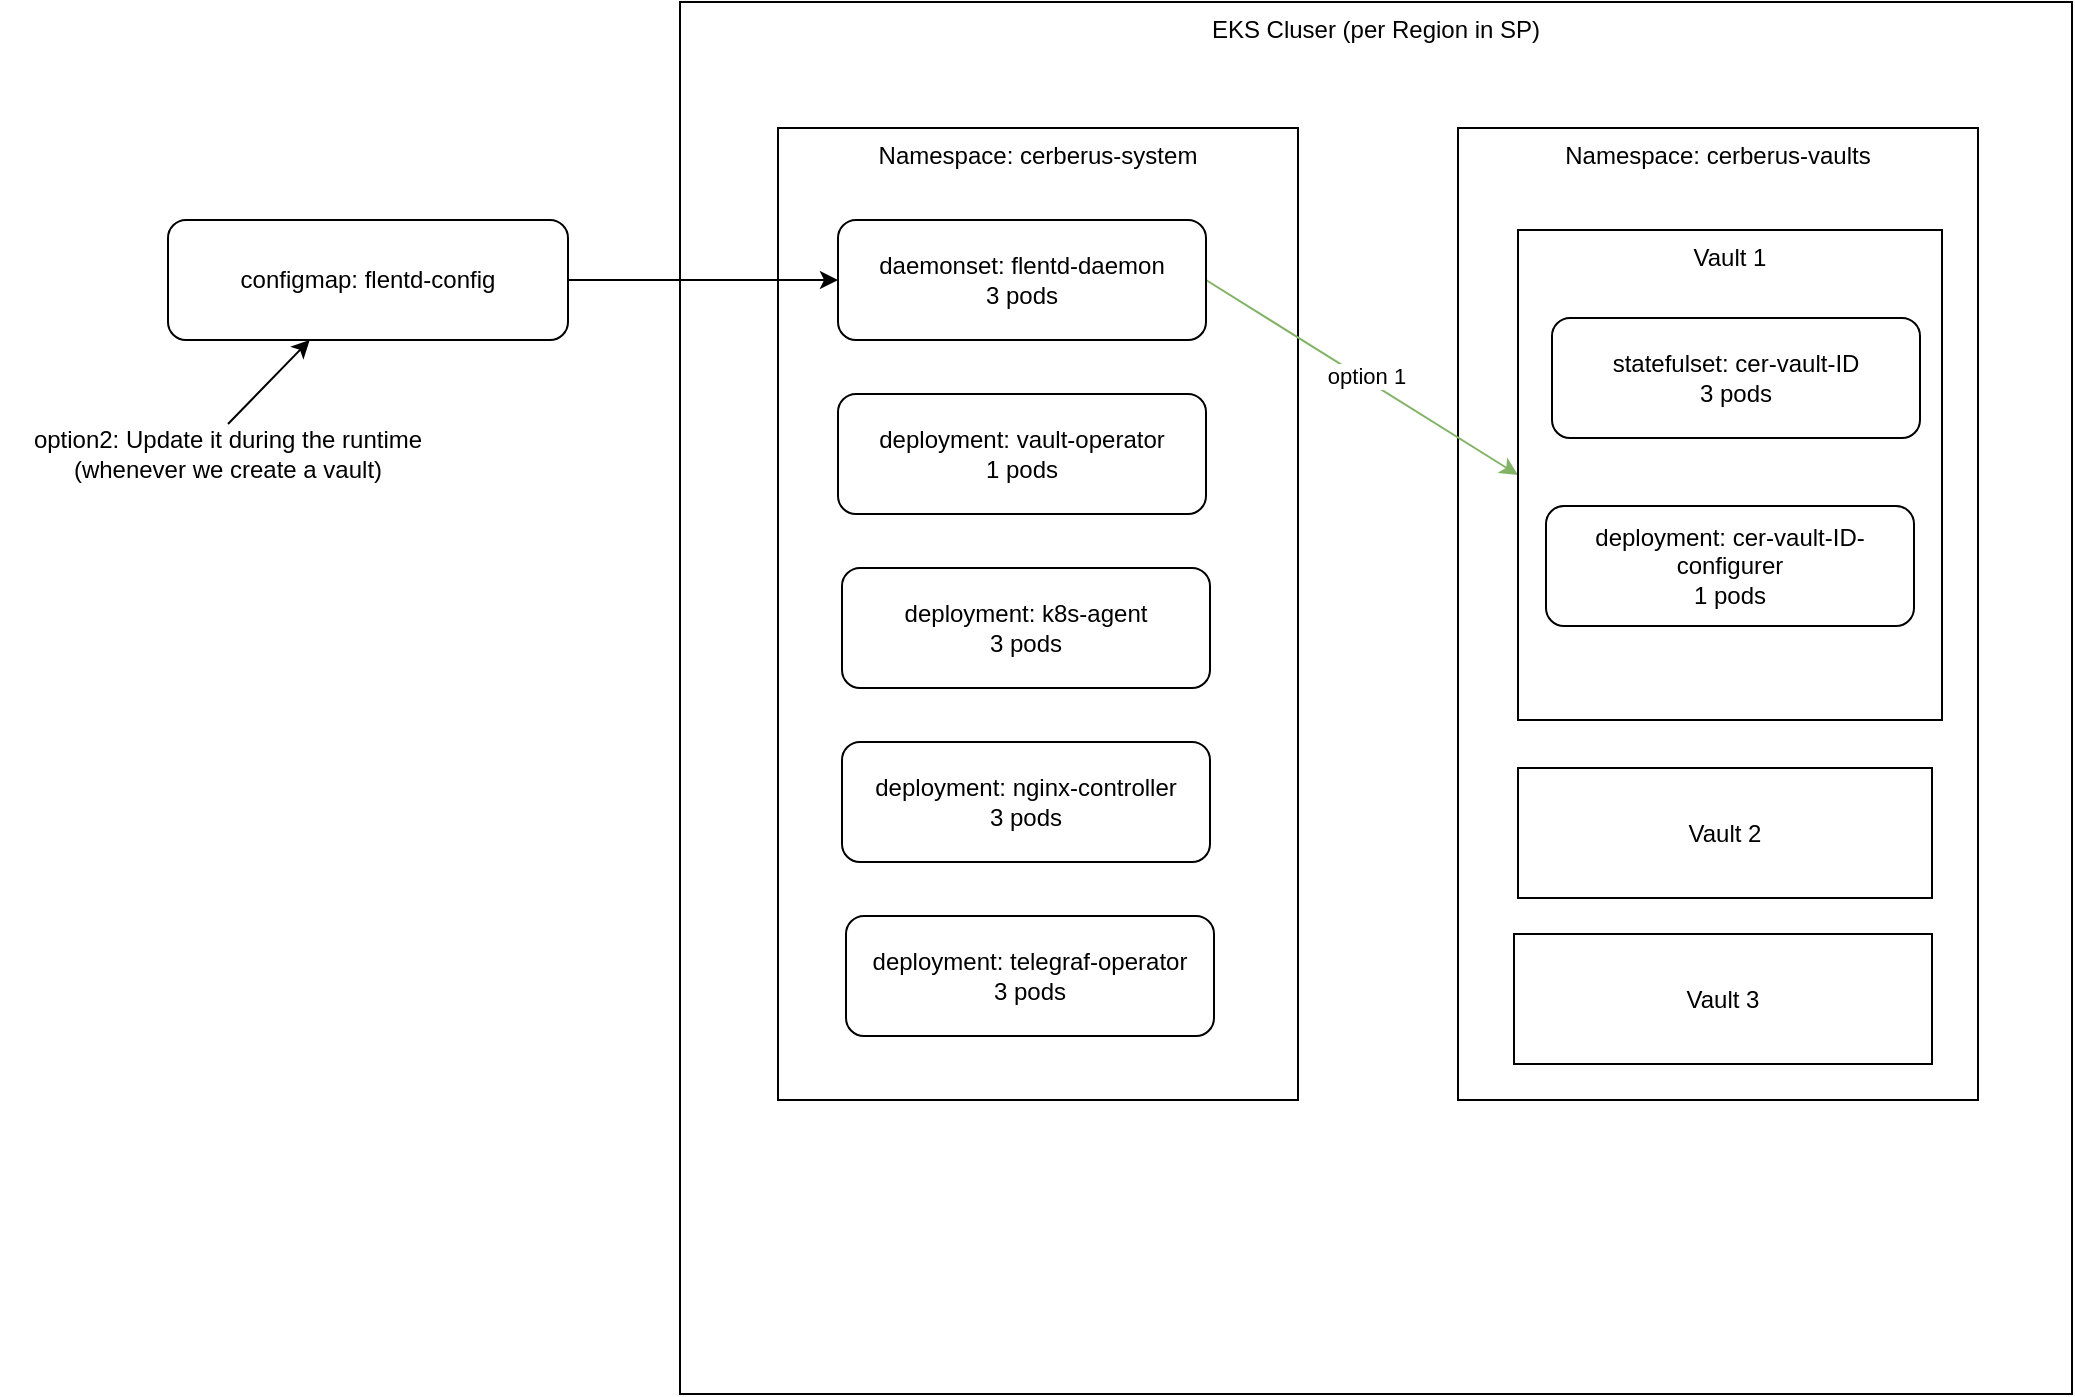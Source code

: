 <mxfile version="21.7.5" type="github">
  <diagram name="Page-1" id="stjTFsO357A2wULYCFwq">
    <mxGraphModel dx="2588" dy="1131" grid="0" gridSize="10" guides="1" tooltips="1" connect="1" arrows="1" fold="1" page="0" pageScale="1" pageWidth="827" pageHeight="1169" math="0" shadow="0">
      <root>
        <mxCell id="0" />
        <mxCell id="1" parent="0" />
        <mxCell id="EcfWTf7LlP285hbzB4aH-1" value="EKS Cluser (per Region in SP)" style="whiteSpace=wrap;html=1;aspect=fixed;verticalAlign=top;" parent="1" vertex="1">
          <mxGeometry x="-372" y="131" width="696" height="696" as="geometry" />
        </mxCell>
        <mxCell id="EcfWTf7LlP285hbzB4aH-2" value="Namespace: cerberus-system" style="rounded=0;whiteSpace=wrap;html=1;verticalAlign=top;" parent="1" vertex="1">
          <mxGeometry x="-323" y="194" width="260" height="486" as="geometry" />
        </mxCell>
        <mxCell id="EcfWTf7LlP285hbzB4aH-3" value="Namespace: cerberus-vaults" style="rounded=0;whiteSpace=wrap;html=1;verticalAlign=top;" parent="1" vertex="1">
          <mxGeometry x="17" y="194" width="260" height="486" as="geometry" />
        </mxCell>
        <mxCell id="dkNoIT0vgYOjenQ3OS_N-4" value="option 1" style="rounded=0;orthogonalLoop=1;jettySize=auto;html=1;exitX=1;exitY=0.5;exitDx=0;exitDy=0;entryX=0;entryY=0.5;entryDx=0;entryDy=0;fillColor=#d5e8d4;strokeColor=#82b366;" edge="1" parent="1" source="EcfWTf7LlP285hbzB4aH-5" target="EcfWTf7LlP285hbzB4aH-12">
          <mxGeometry x="0.014" y="2" relative="1" as="geometry">
            <mxPoint as="offset" />
          </mxGeometry>
        </mxCell>
        <mxCell id="EcfWTf7LlP285hbzB4aH-5" value="daemonset: flentd-daemon&lt;br&gt;3 pods" style="rounded=1;whiteSpace=wrap;html=1;" parent="1" vertex="1">
          <mxGeometry x="-293" y="240" width="184" height="60" as="geometry" />
        </mxCell>
        <mxCell id="EcfWTf7LlP285hbzB4aH-6" value="deployment: vault-operator&lt;br&gt;1 pods" style="rounded=1;whiteSpace=wrap;html=1;" parent="1" vertex="1">
          <mxGeometry x="-293" y="327" width="184" height="60" as="geometry" />
        </mxCell>
        <mxCell id="EcfWTf7LlP285hbzB4aH-8" value="deployment: k8s-agent&lt;br&gt;3 pods" style="rounded=1;whiteSpace=wrap;html=1;" parent="1" vertex="1">
          <mxGeometry x="-291" y="414" width="184" height="60" as="geometry" />
        </mxCell>
        <mxCell id="EcfWTf7LlP285hbzB4aH-9" value="deployment: nginx-controller&lt;br&gt;3 pods" style="rounded=1;whiteSpace=wrap;html=1;" parent="1" vertex="1">
          <mxGeometry x="-291" y="501" width="184" height="60" as="geometry" />
        </mxCell>
        <mxCell id="EcfWTf7LlP285hbzB4aH-10" value="deployment: telegraf-operator&lt;br&gt;3 pods" style="rounded=1;whiteSpace=wrap;html=1;" parent="1" vertex="1">
          <mxGeometry x="-289" y="588" width="184" height="60" as="geometry" />
        </mxCell>
        <mxCell id="EcfWTf7LlP285hbzB4aH-12" value="Vault 1" style="rounded=0;whiteSpace=wrap;html=1;verticalAlign=top;" parent="1" vertex="1">
          <mxGeometry x="47" y="245" width="212" height="245" as="geometry" />
        </mxCell>
        <mxCell id="EcfWTf7LlP285hbzB4aH-13" value="Vault 2" style="rounded=0;whiteSpace=wrap;html=1;" parent="1" vertex="1">
          <mxGeometry x="47" y="514" width="207" height="65" as="geometry" />
        </mxCell>
        <mxCell id="EcfWTf7LlP285hbzB4aH-15" value="Vault 3" style="rounded=0;whiteSpace=wrap;html=1;" parent="1" vertex="1">
          <mxGeometry x="45" y="597" width="209" height="65" as="geometry" />
        </mxCell>
        <mxCell id="EcfWTf7LlP285hbzB4aH-11" value="statefulset: cer-vault-ID&lt;br&gt;3 pods" style="rounded=1;whiteSpace=wrap;html=1;" parent="1" vertex="1">
          <mxGeometry x="64" y="289" width="184" height="60" as="geometry" />
        </mxCell>
        <mxCell id="EcfWTf7LlP285hbzB4aH-17" value="deployment: cer-vault-ID-configurer&lt;br&gt;1 pods" style="rounded=1;whiteSpace=wrap;html=1;" parent="1" vertex="1">
          <mxGeometry x="61" y="383" width="184" height="60" as="geometry" />
        </mxCell>
        <mxCell id="dkNoIT0vgYOjenQ3OS_N-3" value="" style="edgeStyle=orthogonalEdgeStyle;rounded=0;orthogonalLoop=1;jettySize=auto;html=1;exitX=1;exitY=0.5;exitDx=0;exitDy=0;" edge="1" parent="1" source="dkNoIT0vgYOjenQ3OS_N-1" target="EcfWTf7LlP285hbzB4aH-5">
          <mxGeometry relative="1" as="geometry" />
        </mxCell>
        <mxCell id="dkNoIT0vgYOjenQ3OS_N-1" value="configmap: flentd-config" style="rounded=1;whiteSpace=wrap;html=1;" vertex="1" parent="1">
          <mxGeometry x="-628" y="240" width="200" height="60" as="geometry" />
        </mxCell>
        <mxCell id="dkNoIT0vgYOjenQ3OS_N-6" style="rounded=0;orthogonalLoop=1;jettySize=auto;html=1;exitX=0.5;exitY=0;exitDx=0;exitDy=0;" edge="1" parent="1" source="dkNoIT0vgYOjenQ3OS_N-5" target="dkNoIT0vgYOjenQ3OS_N-1">
          <mxGeometry relative="1" as="geometry" />
        </mxCell>
        <mxCell id="dkNoIT0vgYOjenQ3OS_N-5" value="option2: Update it during the runtime (whenever we create a vault)" style="text;html=1;strokeColor=none;fillColor=none;align=center;verticalAlign=middle;whiteSpace=wrap;rounded=0;" vertex="1" parent="1">
          <mxGeometry x="-712" y="342" width="228" height="30" as="geometry" />
        </mxCell>
      </root>
    </mxGraphModel>
  </diagram>
</mxfile>
